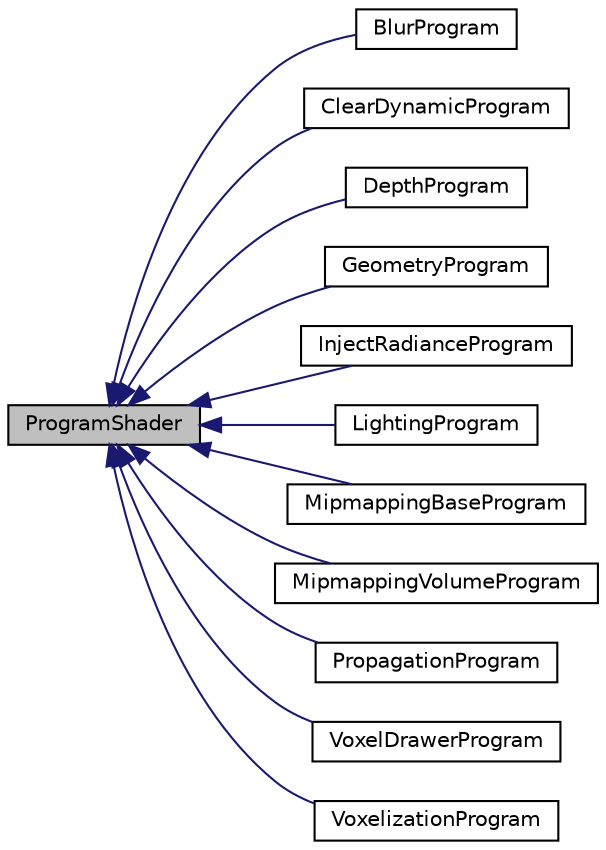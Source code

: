 digraph "ProgramShader"
{
 // INTERACTIVE_SVG=YES
 // LATEX_PDF_SIZE
  edge [fontname="Helvetica",fontsize="10",labelfontname="Helvetica",labelfontsize="10"];
  node [fontname="Helvetica",fontsize="10",shape=record];
  rankdir="LR";
  Node1 [label="ProgramShader",height=0.2,width=0.4,color="black", fillcolor="grey75", style="filled", fontcolor="black",tooltip="Base class for each program shader used in deferred rendering"];
  Node1 -> Node2 [dir="back",color="midnightblue",fontsize="10",style="solid",fontname="Helvetica"];
  Node2 [label="BlurProgram",height=0.2,width=0.4,color="black", fillcolor="white", style="filled",URL="$class_blur_program.html",tooltip=" "];
  Node1 -> Node3 [dir="back",color="midnightblue",fontsize="10",style="solid",fontname="Helvetica"];
  Node3 [label="ClearDynamicProgram",height=0.2,width=0.4,color="black", fillcolor="white", style="filled",URL="$class_clear_dynamic_program.html",tooltip=" "];
  Node1 -> Node4 [dir="back",color="midnightblue",fontsize="10",style="solid",fontname="Helvetica"];
  Node4 [label="DepthProgram",height=0.2,width=0.4,color="black", fillcolor="white", style="filled",URL="$class_depth_program.html",tooltip=" "];
  Node1 -> Node5 [dir="back",color="midnightblue",fontsize="10",style="solid",fontname="Helvetica"];
  Node5 [label="GeometryProgram",height=0.2,width=0.4,color="black", fillcolor="white", style="filled",URL="$class_geometry_program.html",tooltip="Contains all necessary uniforms for the DeferredHandler's geometry program for geometry pass."];
  Node1 -> Node6 [dir="back",color="midnightblue",fontsize="10",style="solid",fontname="Helvetica"];
  Node6 [label="InjectRadianceProgram",height=0.2,width=0.4,color="black", fillcolor="white", style="filled",URL="$class_inject_radiance_program.html",tooltip=" "];
  Node1 -> Node7 [dir="back",color="midnightblue",fontsize="10",style="solid",fontname="Helvetica"];
  Node7 [label="LightingProgram",height=0.2,width=0.4,color="black", fillcolor="white", style="filled",URL="$class_lighting_program.html",tooltip="Contains all necessary uniforms for the DeferredHandler's lighting program for light pass."];
  Node1 -> Node8 [dir="back",color="midnightblue",fontsize="10",style="solid",fontname="Helvetica"];
  Node8 [label="MipmappingBaseProgram",height=0.2,width=0.4,color="black", fillcolor="white", style="filled",URL="$class_mipmapping_base_program.html",tooltip=" "];
  Node1 -> Node9 [dir="back",color="midnightblue",fontsize="10",style="solid",fontname="Helvetica"];
  Node9 [label="MipmappingVolumeProgram",height=0.2,width=0.4,color="black", fillcolor="white", style="filled",URL="$class_mipmapping_volume_program.html",tooltip=" "];
  Node1 -> Node10 [dir="back",color="midnightblue",fontsize="10",style="solid",fontname="Helvetica"];
  Node10 [label="PropagationProgram",height=0.2,width=0.4,color="black", fillcolor="white", style="filled",URL="$class_propagation_program.html",tooltip=" "];
  Node1 -> Node11 [dir="back",color="midnightblue",fontsize="10",style="solid",fontname="Helvetica"];
  Node11 [label="VoxelDrawerProgram",height=0.2,width=0.4,color="black", fillcolor="white", style="filled",URL="$class_voxel_drawer_program.html",tooltip=" "];
  Node1 -> Node12 [dir="back",color="midnightblue",fontsize="10",style="solid",fontname="Helvetica"];
  Node12 [label="VoxelizationProgram",height=0.2,width=0.4,color="black", fillcolor="white", style="filled",URL="$class_voxelization_program.html",tooltip=" "];
}
